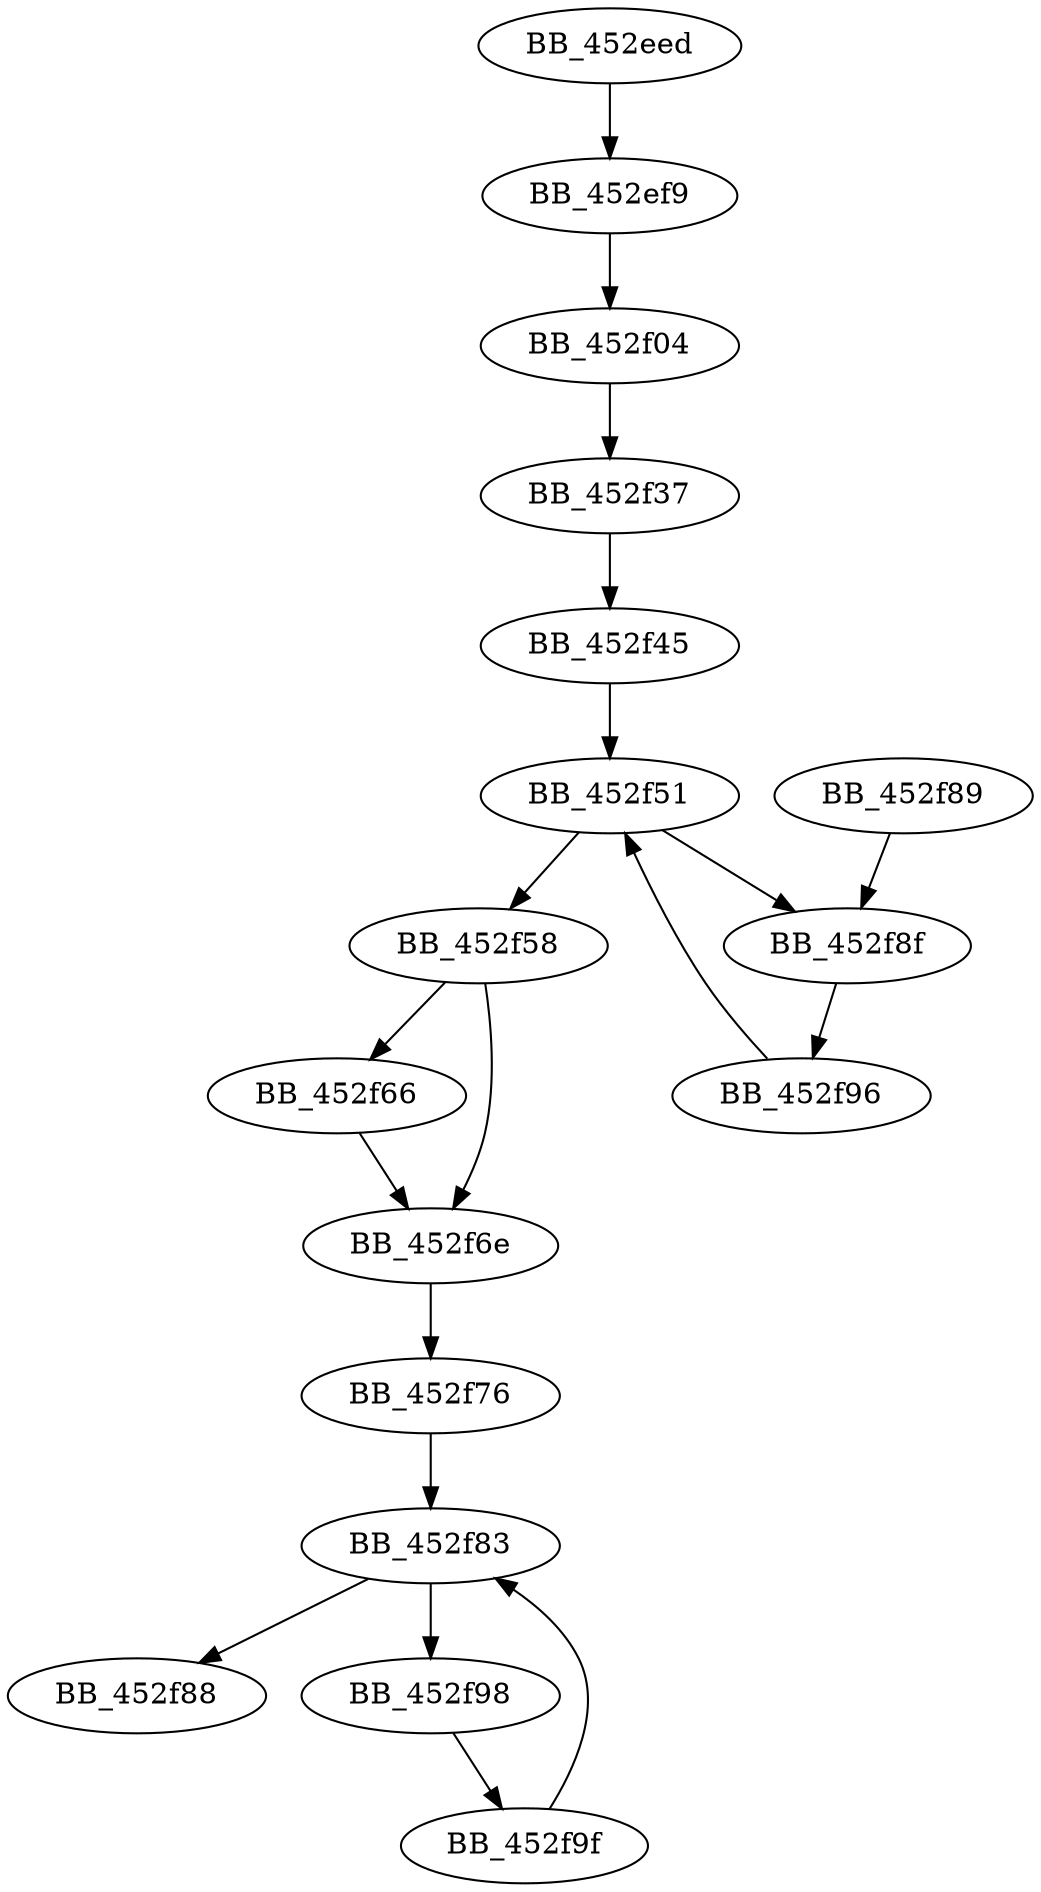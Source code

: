 DiGraph sub_452EED{
BB_452eed->BB_452ef9
BB_452ef9->BB_452f04
BB_452f04->BB_452f37
BB_452f37->BB_452f45
BB_452f45->BB_452f51
BB_452f51->BB_452f58
BB_452f51->BB_452f8f
BB_452f58->BB_452f66
BB_452f58->BB_452f6e
BB_452f66->BB_452f6e
BB_452f6e->BB_452f76
BB_452f76->BB_452f83
BB_452f83->BB_452f88
BB_452f83->BB_452f98
BB_452f89->BB_452f8f
BB_452f8f->BB_452f96
BB_452f96->BB_452f51
BB_452f98->BB_452f9f
BB_452f9f->BB_452f83
}
